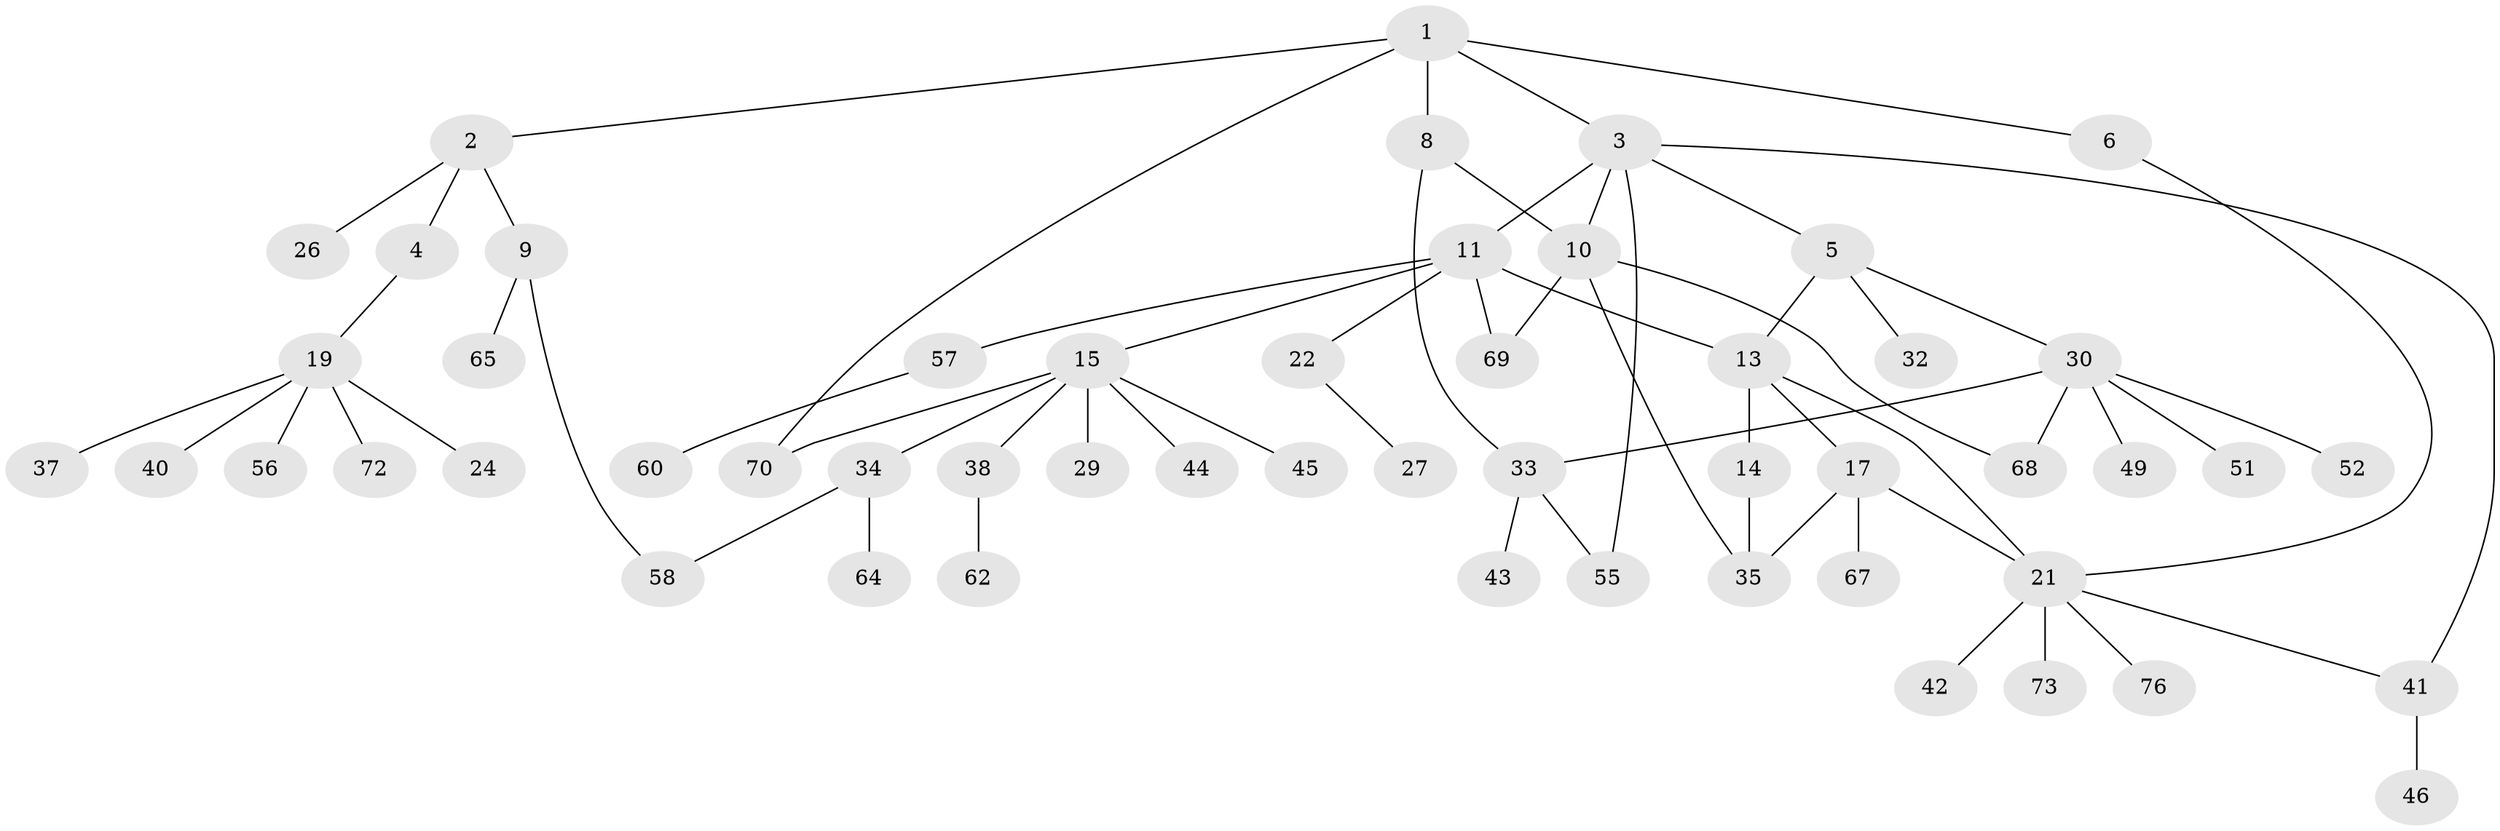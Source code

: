 // original degree distribution, {6: 0.05263157894736842, 4: 0.09210526315789473, 2: 0.3026315789473684, 3: 0.13157894736842105, 5: 0.06578947368421052, 1: 0.35526315789473684}
// Generated by graph-tools (version 1.1) at 2025/10/02/27/25 16:10:54]
// undirected, 53 vertices, 65 edges
graph export_dot {
graph [start="1"]
  node [color=gray90,style=filled];
  1 [super="+50"];
  2 [super="+23"];
  3 [super="+7"];
  4;
  5 [super="+12"];
  6;
  8 [super="+63"];
  9 [super="+18"];
  10 [super="+31"];
  11;
  13 [super="+28"];
  14;
  15 [super="+16"];
  17 [super="+36"];
  19 [super="+20"];
  21 [super="+25"];
  22;
  24;
  26;
  27;
  29 [super="+47"];
  30 [super="+48"];
  32;
  33;
  34 [super="+74"];
  35 [super="+39"];
  37;
  38;
  40 [super="+66"];
  41 [super="+53"];
  42;
  43 [super="+54"];
  44 [super="+71"];
  45;
  46 [super="+59"];
  49;
  51;
  52;
  55;
  56 [super="+61"];
  57;
  58;
  60;
  62;
  64;
  65;
  67;
  68 [super="+75"];
  69;
  70;
  72;
  73;
  76;
  1 -- 2;
  1 -- 3;
  1 -- 6;
  1 -- 8;
  1 -- 70;
  2 -- 4;
  2 -- 9;
  2 -- 26;
  3 -- 5;
  3 -- 11;
  3 -- 41;
  3 -- 55;
  3 -- 10;
  4 -- 19;
  5 -- 13;
  5 -- 32;
  5 -- 30;
  6 -- 21;
  8 -- 33;
  8 -- 10;
  9 -- 65;
  9 -- 58;
  10 -- 35;
  10 -- 68;
  10 -- 69;
  11 -- 15;
  11 -- 22;
  11 -- 57;
  11 -- 13;
  11 -- 69;
  13 -- 14 [weight=2];
  13 -- 17;
  13 -- 21;
  14 -- 35;
  15 -- 29;
  15 -- 45;
  15 -- 34;
  15 -- 70;
  15 -- 38;
  15 -- 44;
  17 -- 21;
  17 -- 67 [weight=2];
  17 -- 35;
  19 -- 37;
  19 -- 40;
  19 -- 56;
  19 -- 24;
  19 -- 72;
  21 -- 73;
  21 -- 42;
  21 -- 76;
  21 -- 41;
  22 -- 27;
  30 -- 49;
  30 -- 33;
  30 -- 51;
  30 -- 52;
  30 -- 68;
  33 -- 43;
  33 -- 55;
  34 -- 58;
  34 -- 64;
  38 -- 62;
  41 -- 46;
  57 -- 60;
}
